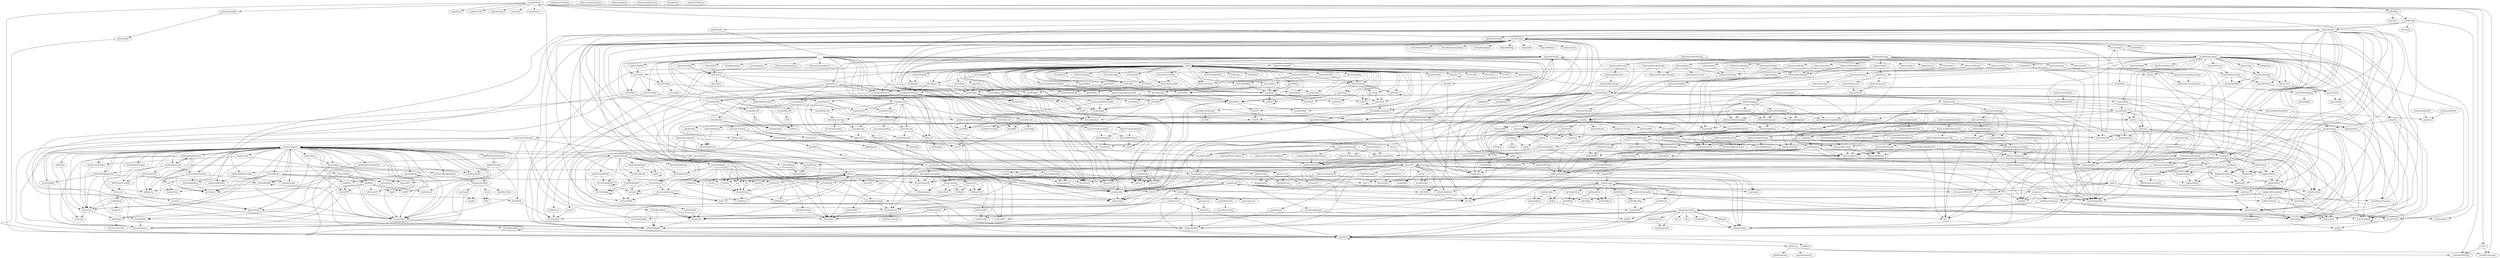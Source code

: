 strict digraph deps {
"acceptsFilters" [style=solid];
"addBlockHeaderMemory" [style=solid];
"addBlockToMap" [style=solid];
"addrFromJSON" [style=solid];
"addrToEncoding" [style=solid];
"addrToJSON" [style=solid];
"addrToText" [style=solid];
"addressHash" [style=solid];
"addressToOutput" [style=solid];
"addressToScript" [style=solid];
"addressToScriptBS" [style=solid];
"afterLastCP" [style=solid];
"allNets" [style=solid];
"anyToSeed" [style=solid];
"appendBip32Segment" [style=solid];
"appendBlocks" [style=solid];
"applyPath" [style=solid];
"arbitraryAddr1" [style=solid];
"arbitraryAddrOnlyTx" [style=solid];
"arbitraryAddrOnlyTxFull" [style=solid];
"arbitraryAddrOnlyTxIn" [style=solid];
"arbitraryAddrOnlyTxInFull" [style=solid];
"arbitraryAddrOnlyTxOut" [style=solid];
"arbitraryAddress" [style=solid];
"arbitraryAddressAll" [style=solid];
"arbitraryAlert" [style=solid];
"arbitraryAnyInput" [style=solid];
"arbitraryBS" [style=solid];
"arbitraryBS1" [style=solid];
"arbitraryBSS" [style=solid];
"arbitraryBSS1" [style=solid];
"arbitraryBSSn" [style=solid];
"arbitraryBSn" [style=solid];
"arbitraryBip32PathIndex" [style=solid];
"arbitraryBlock" [style=solid];
"arbitraryBlockHash" [style=solid];
"arbitraryBlockHeader" [style=solid];
"arbitraryBlockNode" [style=solid];
"arbitraryBloomFilter" [style=solid];
"arbitraryBloomFlags" [style=solid];
"arbitraryCheckSum32" [style=solid];
"arbitraryDCOutput" [style=solid];
"arbitraryDerivPath" [style=solid];
"arbitraryEmptyTx" [style=solid];
"arbitraryFilterAdd" [style=solid];
"arbitraryFilterLoad" [style=solid];
"arbitraryGetBlocks" [style=solid];
"arbitraryGetData" [style=solid];
"arbitraryGetHeaders" [style=solid];
"arbitraryHardPath" [style=solid];
"arbitraryHash160" [style=solid];
"arbitraryHash256" [style=solid];
"arbitraryHash512" [style=solid];
"arbitraryHeaderMemory" [style=solid];
"arbitraryHeaders" [style=solid];
"arbitraryInputStuff" [style=solid];
"arbitraryIntScriptOp" [style=solid];
"arbitraryInv1" [style=solid];
"arbitraryInvType" [style=solid];
"arbitraryInvVector" [style=solid];
"arbitraryKeyPair" [style=solid];
"arbitraryLegacyTx" [style=solid];
"arbitraryMSInput" [style=solid];
"arbitraryMSOutput" [style=solid];
"arbitraryMSOutputC" [style=solid];
"arbitraryMSParam" [style=solid];
"arbitraryMSSigInput" [style=solid];
"arbitraryMaybe" [style=solid];
"arbitraryMerkleBlock" [style=solid];
"arbitraryMessage" [style=solid];
"arbitraryMessageCommand" [style=solid];
"arbitraryMessageHeader" [style=solid];
"arbitraryMulSigSHInput" [style=solid];
"arbitraryMulSigSHInputC" [style=solid];
"arbitraryMulSigSHInputFull" [style=solid];
"arbitraryMulSigSHInputFullC" [style=solid];
"arbitraryNetAddress" [style=solid];
"arbitraryNetData" [style=solid];
"arbitraryNetwork" [style=solid];
"arbitraryNetworkAddress" [style=solid];
"arbitraryNetworkAddressTime" [style=solid];
"arbitraryNotFound" [style=solid];
"arbitraryOutPoint" [style=solid];
"arbitraryPKHashInput" [style=solid];
"arbitraryPKHashInputFull" [style=solid];
"arbitraryPKHashInputFullC" [style=solid];
"arbitraryPKHashOutput" [style=solid];
"arbitraryPKHashSigInput" [style=solid];
"arbitraryPKInput" [style=solid];
"arbitraryPKOutput" [style=solid];
"arbitraryPKSigInput" [style=solid];
"arbitraryParsedPath" [style=solid];
"arbitraryPartialTxs" [style=solid];
"arbitraryPing" [style=solid];
"arbitraryPong" [style=solid];
"arbitraryPubKeyAddress" [style=solid];
"arbitraryPushDataType" [style=solid];
"arbitraryReject" [style=solid];
"arbitraryRejectCode" [style=solid];
"arbitrarySHInput" [style=solid];
"arbitrarySHOutput" [style=solid];
"arbitrarySHSigInput" [style=solid];
"arbitrarySatoshi" [style=solid];
"arbitraryScript" [style=solid];
"arbitraryScriptAddress" [style=solid];
"arbitraryScriptInput" [style=solid];
"arbitraryScriptOp" [style=solid];
"arbitraryScriptOutput" [style=solid];
"arbitrarySecKeyI" [style=solid];
"arbitrarySigHash" [style=solid];
"arbitrarySigHashFlag" [style=solid];
"arbitrarySigInput" [style=solid];
"arbitrarySignature" [style=solid];
"arbitrarySigningData" [style=solid];
"arbitrarySimpleInput" [style=solid];
"arbitrarySimpleOutput" [style=solid];
"arbitrarySoftPath" [style=solid];
"arbitraryTx" [style=solid];
"arbitraryTxHash" [style=solid];
"arbitraryTxIn" [style=solid];
"arbitraryTxOut" [style=solid];
"arbitraryTxSignature" [style=solid];
"arbitraryTxSignatureEmpty" [style=solid];
"arbitraryUTCTime" [style=solid];
"arbitraryValidSigHash" [style=solid];
"arbitraryVarInt" [style=solid];
"arbitraryVarString" [style=solid];
"arbitraryVersion" [style=solid];
"arbitraryWLTx" [style=solid];
"arbitraryWPKHSigInput" [style=solid];
"arbitraryWPKHashOutput" [style=solid];
"arbitraryWSHOutput" [style=solid];
"arbitraryWSHSigInput" [style=solid];
"arbitraryWitOutput" [style=solid];
"arbitraryWitnessAddress" [style=solid];
"arbitraryWitnessPubKeyAddress" [style=solid];
"arbitraryWitnessScriptAddress" [style=solid];
"arbitraryWitnessTx" [style=solid];
"arbitraryXPrvKey" [style=solid];
"arbitraryXPubKey" [style=solid];
"b58" [style=solid];
"b58Data" [style=solid];
"b58\'" [style=solid];
"base32char" [style=solid];
"base58ToAddr" [style=solid];
"base58get" [style=solid];
"base58put" [style=solid];
"bch" [style=solid];
"bchRegTest" [style=solid];
"bchTest" [style=solid];
"bech32CreateChecksum" [style=solid];
"bech32Decode" [style=solid];
"bech32Encode" [style=solid];
"bech32HRPExpand" [style=solid];
"bech32Polymod" [style=solid];
"bech32ToAddr" [style=solid];
"bech32VerifyChecksum" [style=solid];
"binSearch" [style=solid];
"bip34" [style=solid];
"bitMask" [style=solid];
"blockHashToHex" [style=solid];
"blockLocator" [style=solid];
"blockLocatorNodes" [style=solid];
"blockPOW" [style=solid];
"bloomContains" [style=solid];
"bloomCreate" [style=solid];
"bloomHash" [style=solid];
"bloomInsert" [style=solid];
"bloomRelevantUpdate" [style=solid];
"boolsToWord8" [style=solid];
"bsPadPrvKey" [style=solid];
"bsToIndices" [style=solid];
"bsToInteger" [style=solid];
"btc" [style=solid];
"btcRegTest" [style=solid];
"btcTest" [style=solid];
"buildAddrTx" [style=solid];
"buildInput" [style=solid];
"buildInputs" [style=solid];
"buildMerkleRoot" [style=solid];
"buildOutputs" [style=solid];
"buildPartialMerkle" [style=solid];
"buildTx" [style=solid];
"calcCS" [style=solid];
"calcHash" [style=solid];
"calcNextWork" [style=solid];
"calcTreeHeight" [style=solid];
"calcTreeWidth" [style=solid];
"calcWitnessProgram" [style=solid];
"cash32Polymod" [style=solid];
"cash32decode" [style=solid];
"cash32decodeType" [style=solid];
"cash32encode" [style=solid];
"cash32encodeType" [style=solid];
"cashAddrDecode" [style=solid];
"cashAddrEncode" [style=solid];
"cashToAddr" [style=solid];
"charset" [style=solid];
"charsetMap" [style=solid];
"checkHRP" [style=solid];
"checkSum32" [style=solid];
"chooseBest" [style=solid];
"chooseCoins" [style=solid];
"chooseCoinsSink" [style=solid];
"chooseMSCoins" [style=solid];
"chooseMSCoinsSink" [style=solid];
"collectSigs" [style=solid];
"commandToString" [style=solid];
"complete" [style=solid];
"completeSig" [style=solid];
"completeWitnessSig" [style=solid];
"computeAsertBits" [style=solid];
"computeSubsidy" [style=solid];
"computeTarget" [style=solid];
"concatBip32Segments" [style=solid];
"connectBlock" [style=solid];
"connectBlocks" [style=solid];
"convertBits" [style=solid];
"countMulSig" [style=solid];
"countMulSig\'" [style=solid];
"cycleIndex" [style=solid];
"decodeBase58" [style=solid];
"decodeBase58Check" [style=solid];
"decodeBase58I" [style=solid];
"decodeCompact" [style=solid];
"decodeHex" [style=solid];
"decodeInput" [style=solid];
"decodeInputBS" [style=solid];
"decodeMerkleFlags" [style=solid];
"decodeOutput" [style=solid];
"decodeOutputBS" [style=solid];
"decodeSimpleInput" [style=solid];
"decodeStrictSig" [style=solid];
"decodeTxSig" [style=solid];
"decodeVersionByte" [style=solid];
"decodeWitnessInput" [style=solid];
"deriveAddr" [style=solid];
"deriveAddrs" [style=solid];
"deriveCompatWitnessAddr" [style=solid];
"deriveCompatWitnessAddrs" [style=solid];
"deriveMSAddr" [style=solid];
"deriveMSAddrs" [style=solid];
"derivePath" [style=solid];
"derivePathAddr" [style=solid];
"derivePathAddrs" [style=solid];
"derivePathMSAddr" [style=solid];
"derivePathMSAddrs" [style=solid];
"derivePubKeyI" [style=solid];
"derivePubPath" [style=solid];
"deriveWitnessAddr" [style=solid];
"deriveWitnessAddrs" [style=solid];
"deriveXPubKey" [style=solid];
"diffInterval" [style=solid];
"doubleSHA256" [style=solid];
"dropFieldLabel" [style=solid];
"dropSumLabels" [style=solid];
"eitherToMaybe" [style=solid];
"emptyInput" [style=solid];
"emptyOutput" [style=solid];
"emptyPSBT" [style=solid];
"encodeBase58" [style=solid];
"encodeBase58Check" [style=solid];
"encodeBase58I" [style=solid];
"encodeCompact" [style=solid];
"encodeHex" [style=solid];
"encodeInput" [style=solid];
"encodeInputBS" [style=solid];
"encodeMerkleFlags" [style=solid];
"encodeOutput" [style=solid];
"encodeOutputBS" [style=solid];
"encodeSimpleInput" [style=solid];
"encodeTxSig" [style=solid];
"encodeVersionByte" [style=solid];
"enumWord8" [style=solid];
"extractMatches" [style=solid];
"extremes" [style=solid];
"finalTransaction" [style=solid];
"findInputIndex" [style=solid];
"findSigInput" [style=solid];
"firstGreaterOrEqual" [style=solid];
"fromMap" [style=solid];
"fromMiniKey" [style=solid];
"fromMnemonic" [style=solid];
"fromWif" [style=solid];
"fromWord5" [style=solid];
"fst3" [style=solid];
"genIndex" [style=solid];
"genNetData" [style=solid];
"genesisBlock" [style=solid];
"genesisMap" [style=solid];
"genesisNode" [style=solid];
"genesisTx" [style=solid];
"getAncestor" [style=solid];
"getAsertAnchor" [style=solid];
"getBits" [style=solid];
"getBlockHeaderMemory" [style=solid];
"getBool" [style=solid];
"getHDPath" [style=solid];
"getIndices" [style=solid];
"getInputItem" [style=solid];
"getMap" [style=solid];
"getMessage" [style=solid];
"getOutputItem" [style=solid];
"getPadPrvKey" [style=solid];
"getParents" [style=solid];
"getSig" [style=solid];
"getSizedBytes" [style=solid];
"getSockAddr" [style=solid];
"getSuitableBlock" [style=solid];
"getXPrvKey" [style=solid];
"getXPubKey" [style=solid];
"greedyAddSink" [style=solid];
"guessMSSize" [style=solid];
"guessMSTxFee" [style=solid];
"guessTxFee" [style=solid];
"guessTxSize" [style=solid];
"hardSubKey" [style=solid];
"hardSubKeys" [style=solid];
"hasAnyoneCanPayFlag" [style=solid];
"hasForkIdFlag" [style=solid];
"hash2" [style=solid];
"hashToMsg" [style=solid];
"headerHash" [style=solid];
"headerWork" [style=solid];
"hexBuilder" [style=solid];
"hexToBlockHash" [style=solid];
"hexToTxHash" [style=solid];
"hmac256" [style=solid];
"hmac512" [style=solid];
"hostToSockAddr" [style=solid];
"idealBlockTime" [style=solid];
"indicesToBS" [style=solid];
"initialChain" [style=solid];
"inputAddress" [style=solid];
"intToScriptOp" [style=solid];
"integerToBS" [style=solid];
"invertLowestOne" [style=solid];
"is31Bit" [style=solid];
"isBloomEmpty" [style=solid];
"isBloomFull" [style=solid];
"isBloomValid" [style=solid];
"isCanonicalHalfOrder" [style=solid];
"isDataCarrier" [style=solid];
"isGenesis" [style=solid];
"isPayMulSig" [style=solid];
"isPayPK" [style=solid];
"isPayPKHash" [style=solid];
"isPayScriptHash" [style=solid];
"isPayWitness" [style=solid];
"isPayWitnessPKHash" [style=solid];
"isPayWitnessScriptHash" [style=solid];
"isPubKeyAddress" [style=solid];
"isPushOp" [style=solid];
"isScriptAddress" [style=solid];
"isScriptHashInput" [style=solid];
"isSegwit" [style=solid];
"isSigHashAll" [style=solid];
"isSigHashNone" [style=solid];
"isSigHashSingle" [style=solid];
"isSigHashUnknown" [style=solid];
"isSpendMulSig" [style=solid];
"isSpendPK" [style=solid];
"isSpendPKHash" [style=solid];
"isValidPOW" [style=solid];
"isWitnessAddress" [style=solid];
"isWitnessPubKeyAddress" [style=solid];
"isWitnessScriptAddress" [style=solid];
"join512" [style=solid];
"lastNoMinDiff" [style=solid];
"lastSmallerOrEqual" [style=solid];
"liftMaybe" [style=solid];
"listToPath" [style=solid];
"ln2" [style=solid];
"ln2Squared" [style=solid];
"lst3" [style=solid];
"makeSigHash" [style=solid];
"makeSignature" [style=solid];
"makeXPrvKey" [style=solid];
"matchPayMulSig" [style=solid];
"matchTemplate" [style=solid];
"maxBech32Length" [style=solid];
"maxBits" [style=solid];
"maxBloomSize" [style=solid];
"maxHashFuncs" [style=solid];
"maxTarget" [style=solid];
"maybeToEither" [style=solid];
"medianTime" [style=solid];
"merge" [style=solid];
"mergeInput" [style=solid];
"mergeOutput" [style=solid];
"mergeTxInput" [style=solid];
"mergeTxs" [style=solid];
"merkleBlockTxs" [style=solid];
"middleBlock" [style=solid];
"middleOf" [style=solid];
"mineBlock" [style=solid];
"mnemonicToSeed" [style=solid];
"msgType" [style=solid];
"mtp" [style=solid];
"netByIdent" [style=solid];
"netByName" [style=solid];
"nextAsertWorkRequired" [style=solid];
"nextDaaWorkRequired" [style=solid];
"nextEdaWorkRequired" [style=solid];
"nextPowWorkRequired" [style=solid];
"nextWorkRequired" [style=solid];
"noPadding" [style=solid];
"nodeBloom" [style=solid];
"nodeGetUTXO" [style=solid];
"nodeNetwork" [style=solid];
"nodeNone" [style=solid];
"nodeWitness" [style=solid];
"nodeXThin" [style=solid];
"nosigTxHash" [style=solid];
"nullOutPoint" [style=solid];
"numCS" [style=solid];
"opPushData" [style=solid];
"opWitnessVersion" [style=solid];
"outputAddress" [style=solid];
"p2pkhAddr" [style=solid];
"p2shAddr" [style=solid];
"p2wpkhAddr" [style=solid];
"p2wshAddr" [style=solid];
"packCommand" [style=solid];
"parentBlock" [style=solid];
"parseBip32PathIndex" [style=solid];
"parseExistingSigs" [style=solid];
"parseHard" [style=solid];
"parseLegacyTx" [style=solid];
"parsePath" [style=solid];
"parseSoft" [style=solid];
"parseWitnessData" [style=solid];
"parseWitnessTx" [style=solid];
"pathToList" [style=solid];
"pathToStr" [style=solid];
"payToNestedScriptAddress" [style=solid];
"payToScriptAddress" [style=solid];
"payToWitnessScriptAddress" [style=solid];
"pbkdfParams" [style=solid];
"prvSubKey" [style=solid];
"prvSubKeys" [style=solid];
"pubKeyAddr" [style=solid];
"pubKeyCompatWitnessAddr" [style=solid];
"pubKeyWitnessAddr" [style=solid];
"pubSubKey" [style=solid];
"pubSubKeys" [style=solid];
"putBool" [style=solid];
"putGetBlockMsg" [style=solid];
"putHDPath" [style=solid];
"putInOut" [style=solid];
"putKey" [style=solid];
"putKeyValue" [style=solid];
"putLegacyTx" [style=solid];
"putMessage" [style=solid];
"putPadPrvKey" [style=solid];
"putPubKeyMap" [style=solid];
"putSig" [style=solid];
"putSizedBytes" [style=solid];
"putSockAddr" [style=solid];
"putVarInt" [style=solid];
"putWitnessData" [style=solid];
"putWitnessTx" [style=solid];
"putXPrvKey" [style=solid];
"putXPubKey" [style=solid];
"rBits" [style=solid];
"radix" [style=solid];
"reject" [style=solid];
"ripemd160" [style=solid];
"scriptOpToInt" [style=solid];
"scriptToAddress" [style=solid];
"scriptToAddressBS" [style=solid];
"segwitCheck" [style=solid];
"segwitDecode" [style=solid];
"segwitEncode" [style=solid];
"setAnyoneCanPayFlag" [style=solid];
"setForkIdFlag" [style=solid];
"sha1" [style=solid];
"sha256" [style=solid];
"sha512" [style=solid];
"shortBlockHash" [style=solid];
"sigHashAddForkId" [style=solid];
"sigHashAddNetworkId" [style=solid];
"sigHashAll" [style=solid];
"sigHashAnyoneCanPay" [style=solid];
"sigHashForkId" [style=solid];
"sigHashGetForkId" [style=solid];
"sigHashNone" [style=solid];
"sigHashSingle" [style=solid];
"sigKeys" [style=solid];
"signHash" [style=solid];
"signInput" [style=solid];
"signNestedInput" [style=solid];
"signNestedWitnessTx" [style=solid];
"signTx" [style=solid];
"simpleInputStack" [style=solid];
"skipHeight" [style=solid];
"snd3" [style=solid];
"sockToHostAddress" [style=solid];
"sortMulSig" [style=solid];
"split512" [style=solid];
"splitIn" [style=solid];
"splitPoint" [style=solid];
"stringToCommand" [style=solid];
"testIdentity" [style=solid];
"testJson" [style=solid];
"testMerkleRoot" [style=solid];
"testNetJson" [style=solid];
"testRead" [style=solid];
"testSerial" [style=solid];
"textToAddr" [style=solid];
"toBase256" [style=solid];
"toBase32" [style=solid];
"toGeneric" [style=solid];
"toHard" [style=solid];
"toMap" [style=solid];
"toMapE" [style=solid];
"toMnemonic" [style=solid];
"toP2SH" [style=solid];
"toP2WSH" [style=solid];
"toSoft" [style=solid];
"toWif" [style=solid];
"toWitnessStack" [style=solid];
"traverseAndBuild" [style=solid];
"traverseAndExtract" [style=solid];
"tweakPubKey" [style=solid];
"tweakSecKey" [style=solid];
"txHash" [style=solid];
"txHashToHex" [style=solid];
"txSigHash" [style=solid];
"txSigHashForkId" [style=solid];
"unpackCommand" [style=solid];
"updateIndex" [style=solid];
"updatedWitnessData" [style=solid];
"validBlock" [style=solid];
"validCP" [style=solid];
"validVersion" [style=solid];
"verifyCash32Polymod" [style=solid];
"verifyHashSig" [style=solid];
"verifyStdInput" [style=solid];
"verifyStdTx" [style=solid];
"versionString" [style=solid];
"viewWitnessProgram" [style=solid];
"whenJust" [style=solid];
"witnessVersionOp" [style=solid];
"wl" [style=solid];
"wl\'" [style=solid];
"word5" [style=solid];
"word8Enum" [style=solid];
"wrapKey" [style=solid];
"wrapPubKey" [style=solid];
"wrapSecKey" [style=solid];
"xPrvChild" [style=solid];
"xPrvExport" [style=solid];
"xPrvFP" [style=solid];
"xPrvFromJSON" [style=solid];
"xPrvID" [style=solid];
"xPrvImport" [style=solid];
"xPrvIsHard" [style=solid];
"xPrvToEncoding" [style=solid];
"xPrvToJSON" [style=solid];
"xPrvWif" [style=solid];
"xPubAddr" [style=solid];
"xPubChild" [style=solid];
"xPubCompatWitnessAddr" [style=solid];
"xPubExport" [style=solid];
"xPubFP" [style=solid];
"xPubFromJSON" [style=solid];
"xPubID" [style=solid];
"xPubImport" [style=solid];
"xPubIsHard" [style=solid];
"xPubToEncoding" [style=solid];
"xPubToJSON" [style=solid];
"xPubWitnessAddr" [style=solid];
"yesPadding" [style=solid];
"" -> "addrFromJSON";
"" -> "addrToEncoding";
"" -> "addrToJSON";
"" -> "addrToText";
"" -> "addressToOutput";
"" -> "addressToScript";
"" -> "addressToScriptBS";
"" -> "base58ToAddr";
"" -> "bech32ToAddr";
"" -> "cashToAddr";
"" -> "inputAddress";
"" -> "isPubKeyAddress";
"" -> "isScriptAddress";
"" -> "isWitnessPubKeyAddress";
"" -> "isWitnessScriptAddress";
"" -> "outputAddress";
"" -> "p2pkhAddr";
"" -> "p2shAddr";
"" -> "p2wpkhAddr";
"" -> "p2wshAddr";
"" -> "payToNestedScriptAddress";
"" -> "payToScriptAddress";
"" -> "payToWitnessScriptAddress";
"" -> "pubKeyAddr";
"" -> "pubKeyCompatWitnessAddr";
"" -> "pubKeyWitnessAddr";
"" -> "scriptToAddress";
"" -> "scriptToAddressBS";
"" -> "textToAddr";
"acceptsFilters" -> "commandToString";
"acceptsFilters" -> "hostToSockAddr";
"acceptsFilters" -> "nodeBloom";
"acceptsFilters" -> "nodeGetUTXO";
"acceptsFilters" -> "nodeNetwork";
"acceptsFilters" -> "nodeNone";
"acceptsFilters" -> "nodeWitness";
"acceptsFilters" -> "nodeXThin";
"acceptsFilters" -> "putVarInt";
"acceptsFilters" -> "reject";
"acceptsFilters" -> "sockToHostAddress";
"acceptsFilters" -> "stringToCommand";
"addBlockHeaderMemory" -> "addBlockToMap";
"addBlockToMap" -> "headerHash";
"addBlockToMap" -> "shortBlockHash";
"addrFromJSON" -> "textToAddr";
"addrToEncoding" -> "addrToText";
"addrToJSON" -> "addrToText";
"addrToText" -> "base58put";
"addrToText" -> "cashAddrEncode";
"addrToText" -> "encodeBase58Check";
"addrToText" -> "segwitEncode";
"addressToScript" -> "addressToOutput";
"addressToScript" -> "encodeOutput";
"addressToScriptBS" -> "addressToScript";
"allNets" -> "addressHash";
"allNets" -> "bch";
"allNets" -> "bchRegTest";
"allNets" -> "bchTest";
"allNets" -> "btc";
"allNets" -> "btcRegTest";
"allNets" -> "btcTest";
"allNets" -> "checkSum32";
"allNets" -> "decodeHex";
"allNets" -> "doubleSHA256";
"allNets" -> "encodeHex";
"allNets" -> "hmac256";
"allNets" -> "hmac512";
"allNets" -> "join512";
"allNets" -> "ripemd160";
"allNets" -> "sha1";
"allNets" -> "sha256";
"allNets" -> "sha512";
"allNets" -> "split512";
"anyToSeed" -> "pbkdfParams";
"appendBlocks" -> "appendBlocks";
"appendBlocks" -> "headerHash";
"appendBlocks" -> "mineBlock";
"appendBlocks" -> "sha256";
"applyPath" -> "deriveXPubKey";
"applyPath" -> "hardSubKey";
"applyPath" -> "prvSubKey";
"applyPath" -> "pubSubKey";
"arbitraryAddr1" -> "arbitraryNetworkAddressTime";
"arbitraryAddrOnlyTx" -> "arbitraryAddrOnlyTxIn";
"arbitraryAddrOnlyTx" -> "arbitraryAddrOnlyTxOut";
"arbitraryAddrOnlyTxFull" -> "arbitraryAddrOnlyTxInFull";
"arbitraryAddrOnlyTxFull" -> "arbitraryAddrOnlyTxOut";
"arbitraryAddrOnlyTxIn" -> "arbitraryMulSigSHInput";
"arbitraryAddrOnlyTxIn" -> "arbitraryOutPoint";
"arbitraryAddrOnlyTxIn" -> "arbitraryPKHashInput";
"arbitraryAddrOnlyTxIn" -> "encodeInputBS";
"arbitraryAddrOnlyTxInFull" -> "arbitraryMulSigSHInputFullC";
"arbitraryAddrOnlyTxInFull" -> "arbitraryOutPoint";
"arbitraryAddrOnlyTxInFull" -> "arbitraryPKHashInputFullC";
"arbitraryAddrOnlyTxInFull" -> "encodeInputBS";
"arbitraryAddrOnlyTxOut" -> "arbitraryPKHashOutput";
"arbitraryAddrOnlyTxOut" -> "arbitrarySHOutput";
"arbitraryAddrOnlyTxOut" -> "arbitrarySatoshi";
"arbitraryAddrOnlyTxOut" -> "encodeOutputBS";
"arbitraryAddress" -> "arbitraryPubKeyAddress";
"arbitraryAddress" -> "arbitraryScriptAddress";
"arbitraryAddressAll" -> "arbitraryPubKeyAddress";
"arbitraryAddressAll" -> "arbitraryScriptAddress";
"arbitraryAddressAll" -> "arbitraryWitnessAddress";
"arbitraryAddressAll" -> "arbitraryWitnessPubKeyAddress";
"arbitraryAddressAll" -> "arbitraryWitnessScriptAddress";
"arbitraryAlert" -> "arbitraryVarString";
"arbitraryAnyInput" -> "arbitraryInputStuff";
"arbitraryAnyInput" -> "arbitraryKeyPair";
"arbitraryAnyInput" -> "pubKeyAddr";
"arbitraryBip32PathIndex" -> "genIndex";
"arbitraryBlock" -> "arbitraryBlockHeader";
"arbitraryBlock" -> "arbitraryTx";
"arbitraryBlockHash" -> "arbitraryHash256";
"arbitraryBlockHeader" -> "arbitraryBlockHash";
"arbitraryBlockHeader" -> "arbitraryHash256";
"arbitraryBlockNode" -> "arbitraryBlockHash";
"arbitraryBlockNode" -> "arbitraryBlockHeader";
"arbitraryBloomFilter" -> "arbitraryBloomFlags";
"arbitraryBloomFilter" -> "bloomCreate";
"arbitraryCheckSum32" -> "arbitraryBSn";
"arbitraryCheckSum32" -> "checkSum32";
"arbitraryDCOutput" -> "arbitraryBS1";
"arbitraryDerivPath" -> "arbitraryBip32PathIndex";
"arbitraryDerivPath" -> "concatBip32Segments";
"arbitraryEmptyTx" -> "arbitraryOutPoint";
"arbitraryEmptyTx" -> "arbitraryTxOut";
"arbitraryFilterAdd" -> "arbitraryBS";
"arbitraryFilterLoad" -> "arbitraryBloomFilter";
"arbitraryGetBlocks" -> "arbitraryBlockHash";
"arbitraryGetData" -> "arbitraryInvVector";
"arbitraryGetHeaders" -> "arbitraryBlockHash";
"arbitraryHardPath" -> "genIndex";
"arbitraryHash160" -> "arbitraryBSn";
"arbitraryHash160" -> "ripemd160";
"arbitraryHash256" -> "arbitraryBSn";
"arbitraryHash256" -> "sha256";
"arbitraryHash512" -> "arbitraryBSn";
"arbitraryHash512" -> "sha512";
"arbitraryHeaderMemory" -> "arbitraryBSS";
"arbitraryHeaderMemory" -> "arbitraryBlockNode";
"arbitraryHeaders" -> "arbitraryBlockHeader";
"arbitraryHeaders" -> "arbitraryVarInt";
"arbitraryInputStuff" -> "arbitraryOutPoint";
"arbitraryInputStuff" -> "arbitrarySatoshi";
"arbitraryInputStuff" -> "arbitraryValidSigHash";
"arbitraryInv1" -> "arbitraryInvVector";
"arbitraryInvVector" -> "arbitraryHash256";
"arbitraryInvVector" -> "arbitraryInvType";
"arbitraryKeyPair" -> "arbitrarySecKeyI";
"arbitraryKeyPair" -> "derivePubKeyI";
"arbitraryLegacyTx" -> "arbitraryWLTx";
"arbitraryMSInput" -> "arbitraryMSParam";
"arbitraryMSInput" -> "arbitraryTxSignatureEmpty";
"arbitraryMSOutput" -> "arbitraryKeyPair";
"arbitraryMSOutput" -> "arbitraryMSParam";
"arbitraryMSOutputC" -> "arbitraryKeyPair";
"arbitraryMSOutputC" -> "arbitraryMSParam";
"arbitraryMSSigInput" -> "arbitraryInputStuff";
"arbitraryMSSigInput" -> "arbitraryKeyPair";
"arbitraryMSSigInput" -> "arbitraryMSParam";
"arbitraryMerkleBlock" -> "arbitraryBlockHeader";
"arbitraryMerkleBlock" -> "arbitraryHash256";
"arbitraryMessage" -> "arbitraryAddr1";
"arbitraryMessage" -> "arbitraryAlert";
"arbitraryMessage" -> "arbitraryBlock";
"arbitraryMessage" -> "arbitraryFilterAdd";
"arbitraryMessage" -> "arbitraryFilterLoad";
"arbitraryMessage" -> "arbitraryGetBlocks";
"arbitraryMessage" -> "arbitraryGetData";
"arbitraryMessage" -> "arbitraryGetHeaders";
"arbitraryMessage" -> "arbitraryHeaders";
"arbitraryMessage" -> "arbitraryInv1";
"arbitraryMessage" -> "arbitraryMerkleBlock";
"arbitraryMessage" -> "arbitraryNotFound";
"arbitraryMessage" -> "arbitraryPing";
"arbitraryMessage" -> "arbitraryPong";
"arbitraryMessage" -> "arbitraryReject";
"arbitraryMessage" -> "arbitraryTx";
"arbitraryMessage" -> "arbitraryVersion";
"arbitraryMessageHeader" -> "arbitraryCheckSum32";
"arbitraryMessageHeader" -> "arbitraryMessageCommand";
"arbitraryMulSigSHInput" -> "arbitraryMSOutput";
"arbitraryMulSigSHInput" -> "arbitraryTxSignatureEmpty";
"arbitraryMulSigSHInputC" -> "arbitraryMSOutputC";
"arbitraryMulSigSHInputC" -> "arbitraryTxSignatureEmpty";
"arbitraryMulSigSHInputFull" -> "arbitraryMSOutput";
"arbitraryMulSigSHInputFull" -> "arbitraryTxSignature";
"arbitraryMulSigSHInputFull" -> "lst3";
"arbitraryMulSigSHInputFullC" -> "arbitraryMSOutputC";
"arbitraryMulSigSHInputFullC" -> "arbitraryTxSignature";
"arbitraryMulSigSHInputFullC" -> "lst3";
"arbitraryNetAddress" -> "arbitraryAddress";
"arbitraryNetAddress" -> "arbitraryAddressAll";
"arbitraryNetAddress" -> "arbitraryNetwork";
"arbitraryNetAddress" -> "bch";
"arbitraryNetAddress" -> "bchRegTest";
"arbitraryNetAddress" -> "bchTest";
"arbitraryNetData" -> "arbitraryNetwork";
"arbitraryNetwork" -> "allNets";
"arbitraryNetworkAddress" -> "sockToHostAddress";
"arbitraryNetworkAddressTime" -> "arbitraryNetworkAddress";
"arbitraryNotFound" -> "arbitraryInvVector";
"arbitraryOutPoint" -> "arbitraryTxHash";
"arbitraryPKHashInput" -> "arbitraryKeyPair";
"arbitraryPKHashInput" -> "arbitraryTxSignatureEmpty";
"arbitraryPKHashInputFull" -> "arbitraryKeyPair";
"arbitraryPKHashInputFull" -> "arbitraryTxSignature";
"arbitraryPKHashInputFull" -> "lst3";
"arbitraryPKHashInputFullC" -> "arbitraryKeyPair";
"arbitraryPKHashInputFullC" -> "arbitraryTxSignature";
"arbitraryPKHashInputFullC" -> "lst3";
"arbitraryPKHashOutput" -> "arbitraryHash160";
"arbitraryPKHashSigInput" -> "arbitraryAnyInput";
"arbitraryPKInput" -> "arbitraryTxSignatureEmpty";
"arbitraryPKOutput" -> "arbitraryKeyPair";
"arbitraryPKSigInput" -> "arbitraryAnyInput";
"arbitraryParsedPath" -> "arbitraryDerivPath";
"arbitraryPartialTxs" -> "arbitraryEmptyTx";
"arbitraryPartialTxs" -> "arbitraryKeyPair";
"arbitraryPartialTxs" -> "arbitraryMSParam";
"arbitraryPartialTxs" -> "arbitrarySatoshi";
"arbitraryPartialTxs" -> "arbitraryValidSigHash";
"arbitraryPartialTxs" -> "payToScriptAddress";
"arbitraryPartialTxs" -> "signTx";
"arbitraryPubKeyAddress" -> "arbitraryHash160";
"arbitraryReject" -> "arbitraryMessageCommand";
"arbitraryReject" -> "arbitraryRejectCode";
"arbitraryReject" -> "arbitraryVarString";
"arbitrarySHInput" -> "arbitrarySimpleInput";
"arbitrarySHInput" -> "arbitrarySimpleOutput";
"arbitrarySHOutput" -> "arbitraryScriptAddress";
"arbitrarySHSigInput" -> "arbitraryMSSigInput";
"arbitrarySHSigInput" -> "arbitraryPKHashSigInput";
"arbitrarySHSigInput" -> "arbitraryPKSigInput";
"arbitrarySHSigInput" -> "payToScriptAddress";
"arbitrarySHSigInput" -> "wrapKey";
"arbitraryScript" -> "arbitraryScriptOp";
"arbitraryScriptAddress" -> "arbitraryHash160";
"arbitraryScriptInput" -> "arbitraryMSInput";
"arbitraryScriptInput" -> "arbitraryPKHashInput";
"arbitraryScriptInput" -> "arbitraryPKInput";
"arbitraryScriptInput" -> "arbitrarySHInput";
"arbitraryScriptOp" -> "arbitraryBS1";
"arbitraryScriptOp" -> "opPushData";
"arbitraryScriptOutput" -> "arbitraryDCOutput";
"arbitraryScriptOutput" -> "arbitraryMSOutput";
"arbitraryScriptOutput" -> "arbitraryPKHashOutput";
"arbitraryScriptOutput" -> "arbitraryPKOutput";
"arbitraryScriptOutput" -> "arbitrarySHOutput";
"arbitraryScriptOutput" -> "arbitraryWPKHashOutput";
"arbitraryScriptOutput" -> "arbitraryWSHOutput";
"arbitraryScriptOutput" -> "arbitraryWitOutput";
"arbitrarySecKeyI" -> "wrapSecKey";
"arbitrarySigInput" -> "arbitraryMSSigInput";
"arbitrarySigInput" -> "arbitraryPKHashSigInput";
"arbitrarySigInput" -> "arbitraryPKSigInput";
"arbitrarySigInput" -> "arbitrarySHSigInput";
"arbitrarySigInput" -> "arbitraryWPKHSigInput";
"arbitrarySigInput" -> "arbitraryWSHSigInput";
"arbitrarySigInput" -> "wrapKey";
"arbitrarySignature" -> "arbitraryHash256";
"arbitrarySignature" -> "signHash";
"arbitrarySigningData" -> "arbitrarySigInput";
"arbitrarySigningData" -> "arbitraryTxOut";
"arbitrarySimpleInput" -> "arbitraryMSInput";
"arbitrarySimpleInput" -> "arbitraryPKHashInput";
"arbitrarySimpleInput" -> "arbitraryPKInput";
"arbitrarySimpleOutput" -> "arbitraryMSOutput";
"arbitrarySimpleOutput" -> "arbitraryPKHashOutput";
"arbitrarySimpleOutput" -> "arbitraryPKOutput";
"arbitrarySoftPath" -> "genIndex";
"arbitraryTx" -> "arbitraryLegacyTx";
"arbitraryTx" -> "arbitraryWitnessTx";
"arbitraryTxHash" -> "arbitraryHash256";
"arbitraryTxIn" -> "arbitraryOutPoint";
"arbitraryTxIn" -> "arbitraryScriptInput";
"arbitraryTxIn" -> "encodeInputBS";
"arbitraryTxOut" -> "arbitrarySatoshi";
"arbitraryTxOut" -> "arbitraryScriptOutput";
"arbitraryTxOut" -> "encodeOutputBS";
"arbitraryTxSignature" -> "arbitrarySignature";
"arbitraryTxSignature" -> "hasForkIdFlag";
"arbitraryTxSignature" -> "isSigHashUnknown";
"arbitraryTxSignatureEmpty" -> "arbitraryTxSignature";
"arbitraryTxSignatureEmpty" -> "lst3";
"arbitraryValidSigHash" -> "setAnyoneCanPayFlag";
"arbitraryValidSigHash" -> "setForkIdFlag";
"arbitraryValidSigHash" -> "sigHashAll";
"arbitraryValidSigHash" -> "sigHashNone";
"arbitraryValidSigHash" -> "sigHashSingle";
"arbitraryVarString" -> "arbitraryBS";
"arbitraryVersion" -> "arbitraryNetworkAddress";
"arbitraryVersion" -> "arbitraryVarString";
"arbitraryWLTx" -> "arbitraryBS";
"arbitraryWLTx" -> "arbitraryTxIn";
"arbitraryWLTx" -> "arbitraryTxOut";
"arbitraryWPKHSigInput" -> "arbitraryInputStuff";
"arbitraryWPKHSigInput" -> "arbitraryKeyPair";
"arbitraryWPKHSigInput" -> "pubKeyAddr";
"arbitraryWPKHashOutput" -> "arbitraryHash160";
"arbitraryWSHOutput" -> "arbitraryHash256";
"arbitraryWSHSigInput" -> "arbitraryMSSigInput";
"arbitraryWSHSigInput" -> "arbitraryPKHashSigInput";
"arbitraryWSHSigInput" -> "arbitraryPKSigInput";
"arbitraryWSHSigInput" -> "payToWitnessScriptAddress";
"arbitraryWSHSigInput" -> "wrapKey";
"arbitraryWitnessPubKeyAddress" -> "arbitraryHash160";
"arbitraryWitnessScriptAddress" -> "arbitraryHash160";
"arbitraryWitnessTx" -> "arbitraryWLTx";
"arbitraryXPrvKey" -> "arbitraryHash256";
"arbitraryXPubKey" -> "arbitraryXPrvKey";
"arbitraryXPubKey" -> "deriveXPubKey";
"b58" -> "b58Data";
"b58\'" -> "b58Data";
"base32char" -> "charset";
"base58ToAddr" -> "base58get";
"base58ToAddr" -> "decodeBase58Check";
"base58ToAddr" -> "eitherToMaybe";
"bch" -> "versionString";
"bchRegTest" -> "versionString";
"bchTest" -> "versionString";
"bech32CreateChecksum" -> "bech32HRPExpand";
"bech32CreateChecksum" -> "bech32Polymod";
"bech32CreateChecksum" -> "word5";
"bech32Decode" -> "bech32VerifyChecksum";
"bech32Decode" -> "charsetMap";
"bech32Decode" -> "checkHRP";
"bech32Decode" -> "maxBech32Length";
"bech32Encode" -> "bech32CreateChecksum";
"bech32Encode" -> "charset";
"bech32Encode" -> "checkHRP";
"bech32Encode" -> "maxBech32Length";
"bech32HRPExpand" -> "word5";
"bech32Polymod" -> "fromWord5";
"bech32ToAddr" -> "eitherToMaybe";
"bech32ToAddr" -> "segwitDecode";
"bech32VerifyChecksum" -> "bech32HRPExpand";
"bech32VerifyChecksum" -> "bech32Polymod";
"binSearch" -> "extremes";
"binSearch" -> "middleBlock";
"bitMask" -> "putVarInt";
"blockHashToHex" -> "encodeHex";
"blockLocator" -> "blockLocatorNodes";
"blockLocator" -> "headerHash";
"blockLocatorNodes" -> "getAncestor";
"blockPOW" -> "bsToInteger";
"bloomContains" -> "bitMask";
"bloomContains" -> "bloomHash";
"bloomContains" -> "isBloomEmpty";
"bloomContains" -> "isBloomFull";
"bloomCreate" -> "ln2";
"bloomCreate" -> "ln2Squared";
"bloomCreate" -> "maxBloomSize";
"bloomCreate" -> "maxHashFuncs";
"bloomInsert" -> "bitMask";
"bloomInsert" -> "bloomHash";
"bloomInsert" -> "isBloomFull";
"bloomRelevantUpdate" -> "bloomContains";
"bloomRelevantUpdate" -> "bloomInsert";
"bloomRelevantUpdate" -> "decodeOutputBS";
"bloomRelevantUpdate" -> "isBloomEmpty";
"bloomRelevantUpdate" -> "isBloomFull";
"bloomRelevantUpdate" -> "isPayMulSig";
"bloomRelevantUpdate" -> "isPayPK";
"bloomRelevantUpdate" -> "txHash";
"bsPadPrvKey" -> "fromMnemonic";
"bsPadPrvKey" -> "mnemonicToSeed";
"bsPadPrvKey" -> "putPadPrvKey";
"bsPadPrvKey" -> "toMnemonic";
"bsToIndices" -> "bsToInteger";
"btc" -> "versionString";
"btcRegTest" -> "versionString";
"btcTest" -> "versionString";
"buildAddrTx" -> "addressToOutput";
"buildAddrTx" -> "buildTx";
"buildAddrTx" -> "maybeToEither";
"buildAddrTx" -> "textToAddr";
"buildInput" -> "makeSigHash";
"buildInput" -> "matchTemplate";
"buildInput" -> "parseExistingSigs";
"buildInput" -> "verifyHashSig";
"buildInputs" -> "hasAnyoneCanPayFlag";
"buildInputs" -> "isSigHashAll";
"buildInputs" -> "isSigHashUnknown";
"buildInputs" -> "updateIndex";
"buildMerkleRoot" -> "calcHash";
"buildMerkleRoot" -> "calcTreeHeight";
"buildOutputs" -> "isSigHashAll";
"buildOutputs" -> "isSigHashNone";
"buildOutputs" -> "isSigHashUnknown";
"buildPartialMerkle" -> "calcTreeHeight";
"buildPartialMerkle" -> "traverseAndBuild";
"buildTx" -> "encodeOutputBS";
"calcCS" -> "getBits";
"calcHash" -> "calcHash";
"calcHash" -> "calcTreeWidth";
"calcHash" -> "hash2";
"calcNextWork" -> "decodeCompact";
"calcNextWork" -> "encodeCompact";
"calcTreeHeight" -> "calcTreeHeight";
"calcWitnessProgram" -> "encodeOutput";
"calcWitnessProgram" -> "simpleInputStack";
"cash32decode" -> "base32char";
"cash32decode" -> "cash32Polymod";
"cash32decode" -> "toBase256";
"cash32decode" -> "verifyCash32Polymod";
"cash32decodeType" -> "cash32decode";
"cash32decodeType" -> "decodeVersionByte";
"cash32encode" -> "cash32Polymod";
"cash32encode" -> "charset";
"cash32encode" -> "toBase32";
"cash32encodeType" -> "cash32encode";
"cash32encodeType" -> "encodeVersionByte";
"cashAddrDecode" -> "cash32decodeType";
"cashAddrEncode" -> "cash32encodeType";
"cashToAddr" -> "cashAddrDecode";
"cashToAddr" -> "eitherToMaybe";
"charsetMap" -> "charset";
"chooseCoins" -> "chooseCoinsSink";
"chooseCoinsSink" -> "greedyAddSink";
"chooseCoinsSink" -> "guessTxFee";
"chooseCoinsSink" -> "maybeToEither";
"chooseMSCoins" -> "chooseMSCoinsSink";
"chooseMSCoinsSink" -> "greedyAddSink";
"chooseMSCoinsSink" -> "guessMSTxFee";
"chooseMSCoinsSink" -> "maybeToEither";
"complete" -> "completeSig";
"complete" -> "decodeOutputBS";
"complete" -> "eitherToMaybe";
"completeSig" -> "collectSigs";
"completeSig" -> "completeSig";
"completeSig" -> "completeWitnessSig";
"completeSig" -> "decodeOutput";
"completeSig" -> "eitherToMaybe";
"completeSig" -> "isPayScriptHash";
"completeSig" -> "opPushData";
"completeSig" -> "pubKeyAddr";
"completeSig" -> "toP2SH";
"completeSig" -> "toP2WSH";
"completeWitnessSig" -> "collectSigs";
"completeWitnessSig" -> "encodeOutputBS";
"completeWitnessSig" -> "opPushData";
"computeAsertBits" -> "decodeCompact";
"computeAsertBits" -> "encodeCompact";
"computeAsertBits" -> "idealBlockTime";
"computeAsertBits" -> "maxBits";
"computeAsertBits" -> "maxTarget";
"computeAsertBits" -> "rBits";
"computeAsertBits" -> "radix";
"computeSubsidy" -> "boolsToWord8";
"computeSubsidy" -> "buildMerkleRoot";
"computeSubsidy" -> "buildPartialMerkle";
"computeSubsidy" -> "calcHash";
"computeSubsidy" -> "calcTreeHeight";
"computeSubsidy" -> "calcTreeWidth";
"computeSubsidy" -> "decodeMerkleFlags";
"computeSubsidy" -> "encodeMerkleFlags";
"computeSubsidy" -> "extractMatches";
"computeSubsidy" -> "hash2";
"computeSubsidy" -> "merkleBlockTxs";
"computeSubsidy" -> "putVarInt";
"computeSubsidy" -> "splitIn";
"computeSubsidy" -> "testMerkleRoot";
"computeSubsidy" -> "traverseAndBuild";
"computeSubsidy" -> "traverseAndExtract";
"concatBip32Segments" -> "appendBip32Segment";
"connectBlock" -> "chooseBest";
"connectBlock" -> "getAncestor";
"connectBlock" -> "getParents";
"connectBlock" -> "headerHash";
"connectBlock" -> "parentBlock";
"connectBlock" -> "skipHeight";
"connectBlock" -> "validBlock";
"connectBlocks" -> "chooseBest";
"connectBlocks" -> "getAncestor";
"connectBlocks" -> "getParents";
"connectBlocks" -> "headerHash";
"connectBlocks" -> "parentBlock";
"connectBlocks" -> "skipHeight";
"connectBlocks" -> "validBlock";
"countMulSig" -> "countMulSig\'";
"countMulSig" -> "txSigHash";
"countMulSig\'" -> "buildInput";
"countMulSig\'" -> "countMulSig\'";
"countMulSig\'" -> "derivePubKeyI";
"countMulSig\'" -> "findInputIndex";
"countMulSig\'" -> "makeSigHash";
"countMulSig\'" -> "makeSignature";
"countMulSig\'" -> "sigKeys";
"countMulSig\'" -> "signInput";
"countMulSig\'" -> "signTx";
"countMulSig\'" -> "verifyHashSig";
"countMulSig\'" -> "wrapSecKey";
"cycleIndex" -> "listToPath";
"cycleIndex" -> "pathToList";
"cycleIndex" -> "toHard";
"cycleIndex" -> "toSoft";
"decodeBase58" -> "b58Data";
"decodeBase58" -> "decodeBase58I";
"decodeBase58" -> "integerToBS";
"decodeBase58Check" -> "bech32Decode";
"decodeBase58Check" -> "bech32Encode";
"decodeBase58Check" -> "checkSum32";
"decodeBase58Check" -> "decodeBase58";
"decodeBase58Check" -> "fromWord5";
"decodeBase58Check" -> "segwitDecode";
"decodeBase58Check" -> "segwitEncode";
"decodeBase58Check" -> "toBase256";
"decodeBase58Check" -> "toBase32";
"decodeBase58Check" -> "word5";
"decodeBase58I" -> "b58\'";
"decodeHex" -> "eitherToMaybe";
"decodeInput" -> "decodeOutputBS";
"decodeInput" -> "decodeSimpleInput";
"decodeInput" -> "eitherToMaybe";
"decodeInput" -> "maybeToEither";
"decodeInputBS" -> "decodeInput";
"decodeOutput" -> "matchPayMulSig";
"decodeOutput" -> "opWitnessVersion";
"decodeOutputBS" -> "decodeOutput";
"decodeSimpleInput" -> "decodeTxSig";
"decodeSimpleInput" -> "eitherToMaybe";
"decodeSimpleInput" -> "maybeToEither";
"decodeStrictSig" -> "decodeHex";
"decodeStrictSig" -> "derivePubKeyI";
"decodeStrictSig" -> "eitherToMaybe";
"decodeStrictSig" -> "encodeHex";
"decodeStrictSig" -> "fromMiniKey";
"decodeStrictSig" -> "fromWif";
"decodeStrictSig" -> "isCanonicalHalfOrder";
"decodeStrictSig" -> "toWif";
"decodeStrictSig" -> "tweakPubKey";
"decodeStrictSig" -> "tweakSecKey";
"decodeStrictSig" -> "wrapPubKey";
"decodeStrictSig" -> "wrapSecKey";
"decodeTxSig" -> "decodeHex";
"decodeTxSig" -> "decodeInput";
"decodeTxSig" -> "decodeInputBS";
"decodeTxSig" -> "decodeOutput";
"decodeTxSig" -> "decodeOutputBS";
"decodeTxSig" -> "decodeStrictSig";
"decodeTxSig" -> "encodeHex";
"decodeTxSig" -> "encodeInput";
"decodeTxSig" -> "encodeInputBS";
"decodeTxSig" -> "encodeOutput";
"decodeTxSig" -> "encodeOutputBS";
"decodeTxSig" -> "hasForkIdFlag";
"decodeTxSig" -> "isDataCarrier";
"decodeTxSig" -> "isPayMulSig";
"decodeTxSig" -> "isPayPK";
"decodeTxSig" -> "isPayPKHash";
"decodeTxSig" -> "isPayScriptHash";
"decodeTxSig" -> "isPayWitnessPKHash";
"decodeTxSig" -> "isPayWitnessScriptHash";
"decodeTxSig" -> "isScriptHashInput";
"decodeTxSig" -> "isSigHashUnknown";
"decodeTxSig" -> "isSpendMulSig";
"decodeTxSig" -> "isSpendPK";
"decodeTxSig" -> "isSpendPKHash";
"decodeTxSig" -> "maybeToEither";
"decodeTxSig" -> "sortMulSig";
"decodeTxSig" -> "toP2SH";
"decodeTxSig" -> "toP2WSH";
"decodeWitnessInput" -> "decodeOutput";
"decodeWitnessInput" -> "decodeTxSig";
"deriveAddr" -> "pubSubKey";
"deriveAddr" -> "xPubAddr";
"deriveAddrs" -> "cycleIndex";
"deriveAddrs" -> "deriveAddr";
"deriveCompatWitnessAddr" -> "pubSubKey";
"deriveCompatWitnessAddr" -> "xPubCompatWitnessAddr";
"deriveCompatWitnessAddrs" -> "cycleIndex";
"deriveCompatWitnessAddrs" -> "deriveCompatWitnessAddr";
"deriveMSAddr" -> "payToScriptAddress";
"deriveMSAddr" -> "pubSubKey";
"deriveMSAddr" -> "sortMulSig";
"deriveMSAddr" -> "wrapPubKey";
"deriveMSAddrs" -> "cycleIndex";
"deriveMSAddrs" -> "deriveMSAddr";
"derivePath" -> "hardSubKey";
"derivePath" -> "prvSubKey";
"derivePathAddr" -> "deriveAddr";
"derivePathAddr" -> "derivePubPath";
"derivePathAddrs" -> "deriveAddrs";
"derivePathAddrs" -> "derivePubPath";
"derivePathMSAddr" -> "deriveMSAddr";
"derivePathMSAddr" -> "derivePubPath";
"derivePathMSAddrs" -> "deriveMSAddrs";
"derivePathMSAddrs" -> "derivePubPath";
"derivePubPath" -> "parseHard";
"derivePubPath" -> "parsePath";
"derivePubPath" -> "parseSoft";
"derivePubPath" -> "pathToStr";
"derivePubPath" -> "pubSubKey";
"deriveWitnessAddr" -> "pubSubKey";
"deriveWitnessAddr" -> "xPubWitnessAddr";
"deriveWitnessAddrs" -> "cycleIndex";
"deriveWitnessAddrs" -> "deriveWitnessAddr";
"dropSumLabels" -> "dropFieldLabel";
"emptyOutput" -> "emptyInput";
"emptyOutput" -> "emptyOutput";
"emptyOutput" -> "getInputItem";
"emptyOutput" -> "getMap";
"emptyOutput" -> "getOutputItem";
"emptyOutput" -> "getSizedBytes";
"emptyOutput" -> "putHDPath";
"emptyOutput" -> "putKey";
"emptyOutput" -> "putKeyValue";
"emptyOutput" -> "putPubKeyMap";
"emptyOutput" -> "putSizedBytes";
"emptyOutput" -> "putVarInt";
"emptyOutput" -> "whenJust";
"emptyPSBT" -> "emptyInput";
"emptyPSBT" -> "emptyOutput";
"encodeBase58" -> "b58Data";
"encodeBase58" -> "bsToInteger";
"encodeBase58" -> "encodeBase58I";
"encodeBase58Check" -> "checkSum32";
"encodeBase58Check" -> "encodeBase58";
"encodeBase58I" -> "b58";
"encodeCompact" -> "addBlockHeaderMemory";
"encodeCompact" -> "afterLastCP";
"encodeCompact" -> "appendBlocks";
"encodeCompact" -> "bip34";
"encodeCompact" -> "blockLocator";
"encodeCompact" -> "blockLocatorNodes";
"encodeCompact" -> "blockPOW";
"encodeCompact" -> "calcNextWork";
"encodeCompact" -> "chooseBest";
"encodeCompact" -> "computeAsertBits";
"encodeCompact" -> "computeSubsidy";
"encodeCompact" -> "computeTarget";
"encodeCompact" -> "connectBlock";
"encodeCompact" -> "connectBlocks";
"encodeCompact" -> "diffInterval";
"encodeCompact" -> "firstGreaterOrEqual";
"encodeCompact" -> "genesisBlock";
"encodeCompact" -> "genesisMap";
"encodeCompact" -> "genesisNode";
"encodeCompact" -> "getAncestor";
"encodeCompact" -> "getBlockHeaderMemory";
"encodeCompact" -> "getParents";
"encodeCompact" -> "getSuitableBlock";
"encodeCompact" -> "headerHash";
"encodeCompact" -> "headerWork";
"encodeCompact" -> "initialChain";
"encodeCompact" -> "isGenesis";
"encodeCompact" -> "isValidPOW";
"encodeCompact" -> "lastNoMinDiff";
"encodeCompact" -> "lastSmallerOrEqual";
"encodeCompact" -> "mineBlock";
"encodeCompact" -> "mtp";
"encodeCompact" -> "nextAsertWorkRequired";
"encodeCompact" -> "nextDaaWorkRequired";
"encodeCompact" -> "nextEdaWorkRequired";
"encodeCompact" -> "nextPowWorkRequired";
"encodeCompact" -> "nextWorkRequired";
"encodeCompact" -> "parentBlock";
"encodeCompact" -> "shortBlockHash";
"encodeCompact" -> "splitPoint";
"encodeCompact" -> "validBlock";
"encodeCompact" -> "validCP";
"encodeCompact" -> "validVersion";
"encodeInput" -> "encodeOutputBS";
"encodeInput" -> "encodeSimpleInput";
"encodeInput" -> "opPushData";
"encodeInputBS" -> "encodeInput";
"encodeMerkleFlags" -> "boolsToWord8";
"encodeMerkleFlags" -> "splitIn";
"encodeOutput" -> "intToScriptOp";
"encodeOutput" -> "opPushData";
"encodeOutput" -> "witnessVersionOp";
"encodeOutputBS" -> "encodeOutput";
"encodeSimpleInput" -> "buildAddrTx";
"encodeSimpleInput" -> "buildInput";
"encodeSimpleInput" -> "buildTx";
"encodeSimpleInput" -> "chooseCoins";
"encodeSimpleInput" -> "chooseCoinsSink";
"encodeSimpleInput" -> "chooseMSCoins";
"encodeSimpleInput" -> "chooseMSCoinsSink";
"encodeSimpleInput" -> "countMulSig";
"encodeSimpleInput" -> "encodeTxSig";
"encodeSimpleInput" -> "findSigInput";
"encodeSimpleInput" -> "greedyAddSink";
"encodeSimpleInput" -> "guessMSSize";
"encodeSimpleInput" -> "guessMSTxFee";
"encodeSimpleInput" -> "guessTxFee";
"encodeSimpleInput" -> "guessTxSize";
"encodeSimpleInput" -> "makeSignature";
"encodeSimpleInput" -> "mergeTxInput";
"encodeSimpleInput" -> "mergeTxs";
"encodeSimpleInput" -> "opPushData";
"encodeSimpleInput" -> "sigKeys";
"encodeSimpleInput" -> "signInput";
"encodeSimpleInput" -> "signNestedInput";
"encodeSimpleInput" -> "signNestedWitnessTx";
"encodeSimpleInput" -> "signTx";
"encodeSimpleInput" -> "verifyStdInput";
"encodeSimpleInput" -> "verifyStdTx";
"encodeSimpleInput" -> "viewWitnessProgram";
"encodeTxSig" -> "putSig";
"extractMatches" -> "calcTreeHeight";
"extractMatches" -> "traverseAndExtract";
"extremes" -> "genesisNode";
"findInputIndex" -> "matchTemplate";
"firstGreaterOrEqual" -> "binSearch";
"fromMiniKey" -> "sha256";
"fromMiniKey" -> "wrapSecKey";
"fromMnemonic" -> "calcCS";
"fromMnemonic" -> "getIndices";
"fromMnemonic" -> "indicesToBS";
"fromMnemonic" -> "numCS";
"fromWif" -> "decodeBase58Check";
"fromWif" -> "wrapSecKey";
"genNetData" -> "arbitraryNetwork";
"genesisBlock" -> "genesisTx";
"genesisMap" -> "genesisNode";
"genesisMap" -> "headerHash";
"genesisMap" -> "shortBlockHash";
"genesisNode" -> "headerHash";
"genesisNode" -> "headerWork";
"genesisTx" -> "complete";
"genesisTx" -> "decodeHex";
"genesisTx" -> "decodeOutput";
"genesisTx" -> "decodeOutputBS";
"genesisTx" -> "emptyInput";
"genesisTx" -> "emptyOutput";
"genesisTx" -> "emptyPSBT";
"genesisTx" -> "encodeOutputBS";
"genesisTx" -> "finalTransaction";
"genesisTx" -> "isPayScriptHash";
"genesisTx" -> "merge";
"genesisTx" -> "mergeInput";
"genesisTx" -> "mergeOutput";
"genesisTx" -> "opPushData";
"genesisTx" -> "putVarInt";
"genesisTx" -> "toP2SH";
"genesisTx" -> "toP2WSH";
"getAncestor" -> "isGenesis";
"getAncestor" -> "skipHeight";
"getAsertAnchor" -> "firstGreaterOrEqual";
"getAsertAnchor" -> "mtp";
"getBlockHeaderMemory" -> "eitherToMaybe";
"getBlockHeaderMemory" -> "shortBlockHash";
"getIndices" -> "wl\'";
"getInputItem" -> "getHDPath";
"getInputItem" -> "getSizedBytes";
"getMap" -> "word8Enum";
"getMessage" -> "checkSum32";
"getOutputItem" -> "getHDPath";
"getOutputItem" -> "getSizedBytes";
"getSig" -> "decodeStrictSig";
"getSockAddr" -> "putVarInt";
"getSuitableBlock" -> "getParents";
"guessMSSize" -> "opPushData";
"guessMSTxFee" -> "guessTxSize";
"guessTxFee" -> "guessTxSize";
"guessTxSize" -> "guessMSSize";
"hardSubKey" -> "bsPadPrvKey";
"hardSubKey" -> "hmac512";
"hardSubKey" -> "split512";
"hardSubKey" -> "tweakSecKey";
"hardSubKey" -> "xPrvFP";
"hardSubKeys" -> "cycleIndex";
"hardSubKeys" -> "hardSubKey";
"hasAnyoneCanPayFlag" -> "sigHashAnyoneCanPay";
"hasForkIdFlag" -> "sigHashForkId";
"hash2" -> "doubleSHA256";
"headerHash" -> "doubleSHA256";
"headerHash" -> "putGetBlockMsg";
"headerWork" -> "decodeCompact";
"hexToBlockHash" -> "decodeHex";
"hexToBlockHash" -> "eitherToMaybe";
"hexToBlockHash" -> "encodeHex";
"hexToTxHash" -> "decodeHex";
"hostToSockAddr" -> "getSockAddr";
"indicesToBS" -> "integerToBS";
"initialChain" -> "genesisMap";
"initialChain" -> "genesisNode";
"inputAddress" -> "decodeBase58";
"inputAddress" -> "decodeBase58Check";
"inputAddress" -> "encodeBase58";
"inputAddress" -> "encodeBase58Check";
"inputAddress" -> "payToScriptAddress";
"inputAddress" -> "pubKeyAddr";
"isBloomValid" -> "maxBloomSize";
"isBloomValid" -> "maxHashFuncs";
"isSigHashAll" -> "sigHashAll";
"isSigHashNone" -> "sigHashNone";
"isSigHashSingle" -> "sigHashSingle";
"isSigHashUnknown" -> "sigHashAll";
"isSigHashUnknown" -> "sigHashNone";
"isSigHashUnknown" -> "sigHashSingle";
"isValidPOW" -> "blockPOW";
"isValidPOW" -> "decodeCompact";
"isValidPOW" -> "headerHash";
"join512" -> "decodeStrictSig";
"join512" -> "getSig";
"join512" -> "isCanonicalHalfOrder";
"join512" -> "putSig";
"join512" -> "signHash";
"join512" -> "verifyHashSig";
"lastNoMinDiff" -> "diffInterval";
"lastNoMinDiff" -> "encodeCompact";
"lastNoMinDiff" -> "headerHash";
"lastNoMinDiff" -> "lastNoMinDiff";
"lastSmallerOrEqual" -> "binSearch";
"liftMaybe" -> "maybeToEither";
"makeSigHash" -> "encodeOutput";
"makeSigHash" -> "hexToTxHash";
"makeSigHash" -> "isSegwit";
"makeSigHash" -> "nosigTxHash";
"makeSigHash" -> "nullOutPoint";
"makeSigHash" -> "txHash";
"makeSigHash" -> "txHashToHex";
"makeSigHash" -> "txSigHash";
"makeSigHash" -> "txSigHashForkId";
"makeSignature" -> "makeSigHash";
"makeSignature" -> "signHash";
"makeXPrvKey" -> "hmac512";
"makeXPrvKey" -> "split512";
"matchPayMulSig" -> "scriptOpToInt";
"matchTemplate" -> "matchTemplate";
"maxTarget" -> "decodeCompact";
"maxTarget" -> "maxBits";
"merge" -> "mergeInput";
"merge" -> "mergeOutput";
"mergeTxInput" -> "decodeInputBS";
"mergeTxInput" -> "encodeInputBS";
"mergeTxInput" -> "encodeOutput";
"mergeTxInput" -> "matchTemplate";
"mergeTxInput" -> "txSigHash";
"mergeTxInput" -> "updateIndex";
"mergeTxInput" -> "verifyHashSig";
"mergeTxs" -> "matchTemplate";
"mergeTxs" -> "mergeTxInput";
"mergeTxs" -> "updateIndex";
"merkleBlockTxs" -> "extractMatches";
"middleBlock" -> "getAncestor";
"middleBlock" -> "middleOf";
"mineBlock" -> "isValidPOW";
"mnemonicToSeed" -> "anyToSeed";
"mnemonicToSeed" -> "fromMnemonic";
"mnemonicToSeed" -> "toMnemonic";
"mtp" -> "getParents";
"mtp" -> "medianTime";
"netByIdent" -> "allNets";
"netByName" -> "allNets";
"nextAsertWorkRequired" -> "computeAsertBits";
"nextDaaWorkRequired" -> "computeTarget";
"nextDaaWorkRequired" -> "diffInterval";
"nextDaaWorkRequired" -> "encodeCompact";
"nextDaaWorkRequired" -> "getAncestor";
"nextDaaWorkRequired" -> "getSuitableBlock";
"nextEdaWorkRequired" -> "decodeCompact";
"nextEdaWorkRequired" -> "diffInterval";
"nextEdaWorkRequired" -> "encodeCompact";
"nextEdaWorkRequired" -> "getAncestor";
"nextEdaWorkRequired" -> "getParents";
"nextEdaWorkRequired" -> "medianTime";
"nextEdaWorkRequired" -> "nextWorkRequired";
"nextPowWorkRequired" -> "calcNextWork";
"nextPowWorkRequired" -> "diffInterval";
"nextPowWorkRequired" -> "encodeCompact";
"nextPowWorkRequired" -> "getAncestor";
"nextPowWorkRequired" -> "lastNoMinDiff";
"nextWorkRequired" -> "getAsertAnchor";
"nextWorkRequired" -> "nextAsertWorkRequired";
"nextWorkRequired" -> "nextDaaWorkRequired";
"nextWorkRequired" -> "nextEdaWorkRequired";
"nextWorkRequired" -> "nextPowWorkRequired";
"nodeXThin" -> "getMessage";
"nodeXThin" -> "msgType";
"nodeXThin" -> "putMessage";
"nosigTxHash" -> "doubleSHA256";
"nullOutPoint" -> "genesisTx";
"numCS" -> "bsToInteger";
"outputAddress" -> "pubKeyAddr";
"parseBip32PathIndex" -> "is31Bit";
"parseExistingSigs" -> "decodeInputBS";
"parseExistingSigs" -> "decodeTxSig";
"parseExistingSigs" -> "isSegwit";
"parseHard" -> "parsePath";
"parseHard" -> "toHard";
"parsePath" -> "concatBip32Segments";
"parsePath" -> "parseBip32PathIndex";
"parseSoft" -> "parsePath";
"parseSoft" -> "toSoft";
"parseWitnessTx" -> "parseWitnessData";
"pathToStr" -> "pathToStr";
"payToNestedScriptAddress" -> "addressHash";
"payToNestedScriptAddress" -> "encodeOutput";
"payToNestedScriptAddress" -> "encodeOutputBS";
"payToNestedScriptAddress" -> "p2shAddr";
"payToNestedScriptAddress" -> "toP2WSH";
"payToScriptAddress" -> "addressHash";
"payToScriptAddress" -> "encodeOutputBS";
"payToScriptAddress" -> "p2shAddr";
"payToWitnessScriptAddress" -> "encodeOutputBS";
"payToWitnessScriptAddress" -> "p2wshAddr";
"payToWitnessScriptAddress" -> "sha256";
"prvSubKey" -> "deriveXPubKey";
"prvSubKey" -> "hmac512";
"prvSubKey" -> "split512";
"prvSubKey" -> "tweakSecKey";
"prvSubKey" -> "xPrvFP";
"prvSubKeys" -> "cycleIndex";
"prvSubKeys" -> "prvSubKey";
"pubKeyAddr" -> "addressHash";
"pubKeyCompatWitnessAddr" -> "addressHash";
"pubKeyCompatWitnessAddr" -> "encodeOutputBS";
"pubKeyCompatWitnessAddr" -> "p2shAddr";
"pubKeyWitnessAddr" -> "addressHash";
"pubSubKey" -> "hmac512";
"pubSubKey" -> "split512";
"pubSubKey" -> "tweakPubKey";
"pubSubKey" -> "xPubFP";
"pubSubKeys" -> "cycleIndex";
"pubSubKeys" -> "pubSubKey";
"putBool" -> "commandToString";
"putBool" -> "packCommand";
"putBool" -> "stringToCommand";
"putBool" -> "unpackCommand";
"putGetBlockMsg" -> "putGetBlockMsg";
"putGetBlockMsg" -> "putVarInt";
"putHDPath" -> "putPubKeyMap";
"putHDPath" -> "putVarInt";
"putInOut" -> "putVarInt";
"putKey" -> "enumWord8";
"putKey" -> "putVarInt";
"putKeyValue" -> "putKey";
"putKeyValue" -> "putSizedBytes";
"putLegacyTx" -> "putInOut";
"putMessage" -> "checkSum32";
"putMessage" -> "intToScriptOp";
"putMessage" -> "isPushOp";
"putMessage" -> "opPushData";
"putMessage" -> "scriptOpToInt";
"putPubKeyMap" -> "enumWord8";
"putSizedBytes" -> "putVarInt";
"putVarInt" -> "getBool";
"putVarInt" -> "putBool";
"putVarInt" -> "putVarInt";
"putWitnessData" -> "decodeHex";
"putWitnessData" -> "encodeHex";
"putWitnessData" -> "putVarInt";
"putWitnessTx" -> "putInOut";
"putWitnessTx" -> "putWitnessData";
"radix" -> "rBits";
"reject" -> "commandToString";
"reject" -> "stringToCommand";
"scriptOpToInt" -> "decodeTxSig";
"scriptOpToInt" -> "encodeTxSig";
"scriptOpToInt" -> "hasAnyoneCanPayFlag";
"scriptOpToInt" -> "hasForkIdFlag";
"scriptOpToInt" -> "isSigHashAll";
"scriptOpToInt" -> "isSigHashNone";
"scriptOpToInt" -> "isSigHashSingle";
"scriptOpToInt" -> "isSigHashUnknown";
"scriptOpToInt" -> "setAnyoneCanPayFlag";
"scriptOpToInt" -> "setForkIdFlag";
"scriptOpToInt" -> "sigHashAddForkId";
"scriptOpToInt" -> "sigHashAddNetworkId";
"scriptOpToInt" -> "sigHashAll";
"scriptOpToInt" -> "sigHashGetForkId";
"scriptOpToInt" -> "sigHashNone";
"scriptOpToInt" -> "sigHashSingle";
"scriptOpToInt" -> "txSigHash";
"scriptOpToInt" -> "txSigHashForkId";
"scriptToAddress" -> "decodeOutput";
"scriptToAddress" -> "maybeToEither";
"scriptToAddress" -> "outputAddress";
"scriptToAddressBS" -> "decodeOutputBS";
"scriptToAddressBS" -> "maybeToEither";
"scriptToAddressBS" -> "outputAddress";
"segwitDecode" -> "bech32Decode";
"segwitDecode" -> "segwitCheck";
"segwitDecode" -> "toBase256";
"segwitEncode" -> "bech32Encode";
"segwitEncode" -> "cash32decode";
"segwitEncode" -> "cash32decodeType";
"segwitEncode" -> "cash32encode";
"segwitEncode" -> "cash32encodeType";
"segwitEncode" -> "cashAddrDecode";
"segwitEncode" -> "cashAddrEncode";
"segwitEncode" -> "segwitCheck";
"segwitEncode" -> "toBase32";
"setAnyoneCanPayFlag" -> "sigHashAnyoneCanPay";
"setForkIdFlag" -> "sigHashForkId";
"sigHashAddNetworkId" -> "sigHashAddForkId";
"sigKeys" -> "derivePubKeyI";
"sigKeys" -> "pubKeyAddr";
"sigKeys" -> "sigKeys";
"sigKeys" -> "wrapSecKey";
"signHash" -> "hashToMsg";
"signInput" -> "buildInput";
"signInput" -> "derivePubKeyI";
"signInput" -> "encodeInputBS";
"signInput" -> "encodeOutputBS";
"signInput" -> "isSegwit";
"signInput" -> "makeSignature";
"signInput" -> "opPushData";
"signInput" -> "updateIndex";
"signInput" -> "updatedWitnessData";
"signTx" -> "findInputIndex";
"signTx" -> "sigKeys";
"signTx" -> "signInput";
"simpleInputStack" -> "bsToInteger";
"simpleInputStack" -> "convertBits";
"simpleInputStack" -> "decodeHex";
"simpleInputStack" -> "dropFieldLabel";
"simpleInputStack" -> "dropSumLabels";
"simpleInputStack" -> "eitherToMaybe";
"simpleInputStack" -> "encodeHex";
"simpleInputStack" -> "encodeTxSig";
"simpleInputStack" -> "fst3";
"simpleInputStack" -> "getBits";
"simpleInputStack" -> "hexBuilder";
"simpleInputStack" -> "integerToBS";
"simpleInputStack" -> "liftMaybe";
"simpleInputStack" -> "lst3";
"simpleInputStack" -> "matchTemplate";
"simpleInputStack" -> "maybeToEither";
"simpleInputStack" -> "snd3";
"simpleInputStack" -> "updateIndex";
"skipHeight" -> "invertLowestOne";
"sockToHostAddress" -> "putSockAddr";
"splitIn" -> "splitIn";
"splitPoint" -> "getAncestor";
"testIdentity" -> "testJson";
"testIdentity" -> "testNetJson";
"testIdentity" -> "testRead";
"testIdentity" -> "testSerial";
"testJson" -> "toMap";
"testMerkleRoot" -> "allNets";
"testMerkleRoot" -> "bch";
"testMerkleRoot" -> "bchRegTest";
"testMerkleRoot" -> "bchTest";
"testMerkleRoot" -> "btc";
"testMerkleRoot" -> "btcRegTest";
"testMerkleRoot" -> "btcTest";
"testMerkleRoot" -> "merkleBlockTxs";
"testMerkleRoot" -> "netByIdent";
"testMerkleRoot" -> "netByName";
"testNetJson" -> "fromMap";
"testNetJson" -> "toMap";
"testNetJson" -> "toMapE";
"textToAddr" -> "base58ToAddr";
"textToAddr" -> "bech32ToAddr";
"textToAddr" -> "cashToAddr";
"toBase256" -> "convertBits";
"toBase256" -> "fromWord5";
"toBase256" -> "noPadding";
"toBase32" -> "convertBits";
"toBase32" -> "word5";
"toBase32" -> "yesPadding";
"toGeneric" -> "toGeneric";
"toHard" -> "toHard";
"toMnemonic" -> "bsToIndices";
"toMnemonic" -> "calcCS";
"toMnemonic" -> "wl";
"toP2SH" -> "addressHash";
"toP2WSH" -> "sha256";
"toSoft" -> "toSoft";
"toWif" -> "applyPath";
"toWif" -> "concatBip32Segments";
"toWif" -> "cycleIndex";
"toWif" -> "deriveAddr";
"toWif" -> "deriveAddrs";
"toWif" -> "deriveCompatWitnessAddr";
"toWif" -> "deriveCompatWitnessAddrs";
"toWif" -> "deriveMSAddr";
"toWif" -> "deriveMSAddrs";
"toWif" -> "derivePath";
"toWif" -> "derivePathAddr";
"toWif" -> "derivePathAddrs";
"toWif" -> "derivePathMSAddr";
"toWif" -> "derivePathMSAddrs";
"toWif" -> "derivePubPath";
"toWif" -> "deriveWitnessAddr";
"toWif" -> "deriveWitnessAddrs";
"toWif" -> "deriveXPubKey";
"toWif" -> "encodeBase58Check";
"toWif" -> "getPadPrvKey";
"toWif" -> "getXPrvKey";
"toWif" -> "getXPubKey";
"toWif" -> "hardSubKey";
"toWif" -> "hardSubKeys";
"toWif" -> "listToPath";
"toWif" -> "makeXPrvKey";
"toWif" -> "parseHard";
"toWif" -> "parsePath";
"toWif" -> "parseSoft";
"toWif" -> "pathToList";
"toWif" -> "pathToStr";
"toWif" -> "prvSubKey";
"toWif" -> "prvSubKeys";
"toWif" -> "pubSubKey";
"toWif" -> "pubSubKeys";
"toWif" -> "putPadPrvKey";
"toWif" -> "putXPrvKey";
"toWif" -> "putXPubKey";
"toWif" -> "toGeneric";
"toWif" -> "toHard";
"toWif" -> "toSoft";
"toWif" -> "xPrvChild";
"toWif" -> "xPrvExport";
"toWif" -> "xPrvFP";
"toWif" -> "xPrvFromJSON";
"toWif" -> "xPrvID";
"toWif" -> "xPrvImport";
"toWif" -> "xPrvIsHard";
"toWif" -> "xPrvToEncoding";
"toWif" -> "xPrvToJSON";
"toWif" -> "xPrvWif";
"toWif" -> "xPubAddr";
"toWif" -> "xPubChild";
"toWif" -> "xPubCompatWitnessAddr";
"toWif" -> "xPubExport";
"toWif" -> "xPubFP";
"toWif" -> "xPubFromJSON";
"toWif" -> "xPubID";
"toWif" -> "xPubImport";
"toWif" -> "xPubIsHard";
"toWif" -> "xPubToEncoding";
"toWif" -> "xPubToJSON";
"toWif" -> "xPubWitnessAddr";
"toWitnessStack" -> "encodeTxSig";
"traverseAndBuild" -> "calcHash";
"traverseAndBuild" -> "calcTreeWidth";
"traverseAndBuild" -> "traverseAndBuild";
"traverseAndExtract" -> "calcTreeWidth";
"traverseAndExtract" -> "hash2";
"traverseAndExtract" -> "traverseAndExtract";
"txHash" -> "decodeHex";
"txHash" -> "doubleSHA256";
"txHash" -> "eitherToMaybe";
"txHash" -> "parseLegacyTx";
"txHash" -> "parseWitnessTx";
"txHash" -> "putLegacyTx";
"txHash" -> "putWitnessTx";
"txHashToHex" -> "encodeHex";
"txSigHash" -> "buildInputs";
"txSigHash" -> "buildOutputs";
"txSigHash" -> "doubleSHA256";
"txSigHash" -> "hasForkIdFlag";
"txSigHash" -> "txSigHashForkId";
"txSigHashForkId" -> "doubleSHA256";
"txSigHashForkId" -> "hasAnyoneCanPayFlag";
"txSigHashForkId" -> "isSigHashNone";
"txSigHashForkId" -> "isSigHashSingle";
"txSigHashForkId" -> "putVarInt";
"txSigHashForkId" -> "sigHashAddNetworkId";
"updatedWitnessData" -> "calcWitnessProgram";
"updatedWitnessData" -> "isSegwit";
"updatedWitnessData" -> "toWitnessStack";
"updatedWitnessData" -> "updateIndex";
"validBlock" -> "afterLastCP";
"validBlock" -> "bip34";
"validBlock" -> "headerHash";
"validBlock" -> "headerWork";
"validBlock" -> "isValidPOW";
"validBlock" -> "medianTime";
"validBlock" -> "validCP";
"validBlock" -> "validVersion";
"verifyCash32Polymod" -> "blockHashToHex";
"verifyCash32Polymod" -> "decodeCompact";
"verifyCash32Polymod" -> "encodeCompact";
"verifyCash32Polymod" -> "headerHash";
"verifyCash32Polymod" -> "hexToBlockHash";
"verifyCash32Polymod" -> "putVarInt";
"verifyHashSig" -> "hashToMsg";
"verifyStdInput" -> "addressHash";
"verifyStdInput" -> "countMulSig";
"verifyStdInput" -> "countMulSig\'";
"verifyStdInput" -> "decodeInputBS";
"verifyStdInput" -> "decodeOutputBS";
"verifyStdInput" -> "decodeWitnessInput";
"verifyStdInput" -> "encodeOutput";
"verifyStdInput" -> "isSegwit";
"verifyStdInput" -> "p2pkhAddr";
"verifyStdInput" -> "p2shAddr";
"verifyStdInput" -> "p2wpkhAddr";
"verifyStdInput" -> "p2wshAddr";
"verifyStdInput" -> "payToScriptAddress";
"verifyStdInput" -> "payToWitnessScriptAddress";
"verifyStdInput" -> "pubKeyAddr";
"verifyStdInput" -> "pubKeyWitnessAddr";
"verifyStdInput" -> "verifyHashSig";
"verifyStdInput" -> "viewWitnessProgram";
"verifyStdTx" -> "matchTemplate";
"verifyStdTx" -> "verifyStdInput";
"versionString" -> "allNets";
"versionString" -> "netByIdent";
"versionString" -> "netByName";
"viewWitnessProgram" -> "decodeTxSig";
"whenJust" -> "calcWitnessProgram";
"whenJust" -> "decodeWitnessInput";
"whenJust" -> "isSegwit";
"whenJust" -> "simpleInputStack";
"whenJust" -> "toWitnessStack";
"whenJust" -> "viewWitnessProgram";
"wl" -> "acceptsFilters";
"wl" -> "bloomContains";
"wl" -> "bloomCreate";
"wl" -> "bloomInsert";
"wl" -> "bloomRelevantUpdate";
"wl" -> "isBloomEmpty";
"wl" -> "isBloomFull";
"wl" -> "isBloomValid";
"wl\'" -> "wl";
"word8Enum" -> "enumWord8";
"wrapKey" -> "arbitraryBS";
"wrapKey" -> "arbitraryBS1";
"wrapKey" -> "arbitraryBSS";
"wrapKey" -> "arbitraryBSS1";
"wrapKey" -> "arbitraryBSSn";
"wrapKey" -> "arbitraryBSn";
"wrapKey" -> "arbitraryMaybe";
"wrapKey" -> "arbitraryNetData";
"wrapKey" -> "arbitraryNetwork";
"wrapKey" -> "arbitraryUTCTime";
"wrapKey" -> "genNetData";
"wrapKey" -> "testIdentity";
"wrapKey" -> "testJson";
"wrapKey" -> "testNetJson";
"wrapKey" -> "testRead";
"wrapKey" -> "testSerial";
"xPrvExport" -> "encodeBase58Check";
"xPrvExport" -> "putXPrvKey";
"xPrvFP" -> "xPrvID";
"xPrvFromJSON" -> "wrapPubKey";
"xPrvFromJSON" -> "xPrvImport";
"xPrvID" -> "deriveXPubKey";
"xPrvID" -> "xPubID";
"xPrvImport" -> "decodeBase58Check";
"xPrvImport" -> "eitherToMaybe";
"xPrvImport" -> "getXPrvKey";
"xPrvToEncoding" -> "xPrvExport";
"xPrvToJSON" -> "xPrvExport";
"xPrvWif" -> "toWif";
"xPrvWif" -> "wrapSecKey";
"xPubAddr" -> "pubKeyAddr";
"xPubAddr" -> "wrapPubKey";
"xPubCompatWitnessAddr" -> "pubKeyCompatWitnessAddr";
"xPubCompatWitnessAddr" -> "wrapPubKey";
"xPubExport" -> "encodeBase58Check";
"xPubExport" -> "putXPubKey";
"xPubFP" -> "xPubID";
"xPubFromJSON" -> "xPubImport";
"xPubID" -> "ripemd160";
"xPubID" -> "sha256";
"xPubImport" -> "decodeBase58Check";
"xPubImport" -> "eitherToMaybe";
"xPubImport" -> "getXPubKey";
"xPubToEncoding" -> "xPubExport";
"xPubToJSON" -> "xPubExport";
"xPubWitnessAddr" -> "pubKeyWitnessAddr";
"xPubWitnessAddr" -> "wrapPubKey";
}
